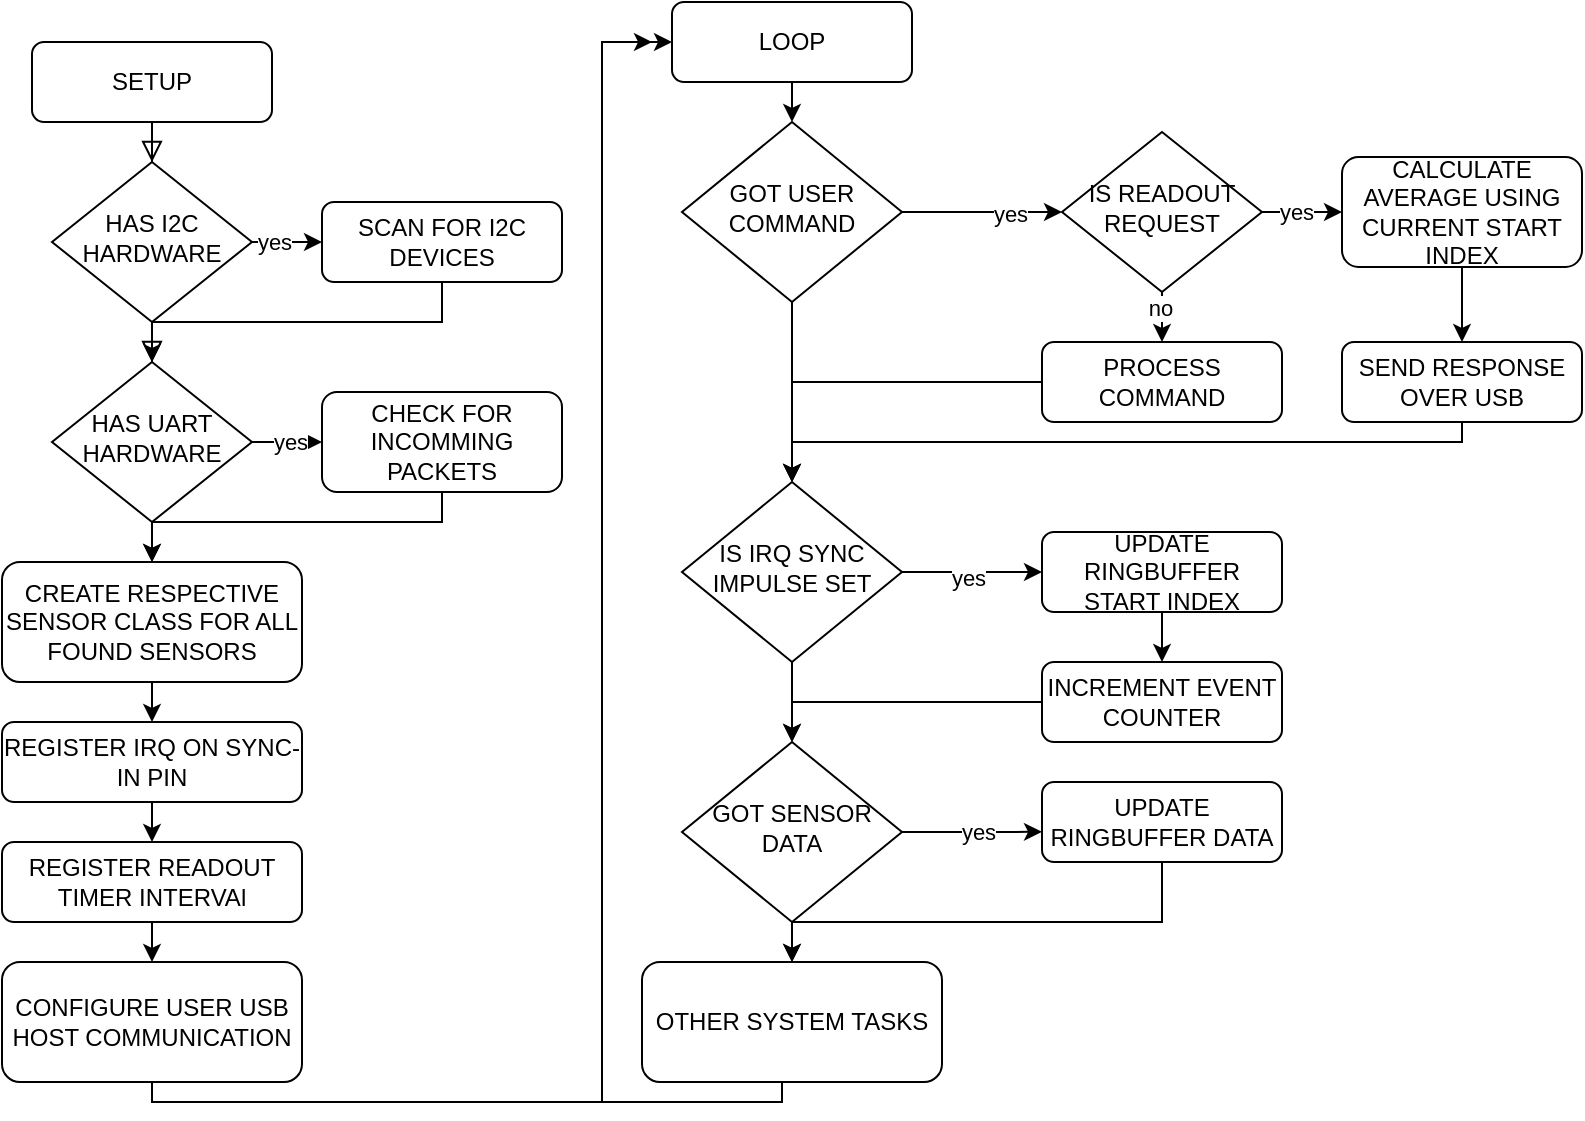 <mxfile version="22.1.2" type="device">
  <diagram id="C5RBs43oDa-KdzZeNtuy" name="Page-1">
    <mxGraphModel dx="1368" dy="887" grid="1" gridSize="10" guides="1" tooltips="1" connect="1" arrows="1" fold="1" page="1" pageScale="1" pageWidth="827" pageHeight="1169" math="0" shadow="0">
      <root>
        <mxCell id="WIyWlLk6GJQsqaUBKTNV-0" />
        <mxCell id="WIyWlLk6GJQsqaUBKTNV-1" parent="WIyWlLk6GJQsqaUBKTNV-0" />
        <mxCell id="WIyWlLk6GJQsqaUBKTNV-2" value="" style="rounded=0;html=1;jettySize=auto;orthogonalLoop=1;fontSize=11;endArrow=block;endFill=0;endSize=8;strokeWidth=1;shadow=0;labelBackgroundColor=none;edgeStyle=orthogonalEdgeStyle;" parent="WIyWlLk6GJQsqaUBKTNV-1" source="WIyWlLk6GJQsqaUBKTNV-3" target="WIyWlLk6GJQsqaUBKTNV-6" edge="1">
          <mxGeometry relative="1" as="geometry" />
        </mxCell>
        <mxCell id="WIyWlLk6GJQsqaUBKTNV-3" value="SETUP" style="rounded=1;whiteSpace=wrap;html=1;fontSize=12;glass=0;strokeWidth=1;shadow=0;" parent="WIyWlLk6GJQsqaUBKTNV-1" vertex="1">
          <mxGeometry x="15" y="30" width="120" height="40" as="geometry" />
        </mxCell>
        <mxCell id="WIyWlLk6GJQsqaUBKTNV-4" value="" style="rounded=0;html=1;jettySize=auto;orthogonalLoop=1;fontSize=11;endArrow=block;endFill=0;endSize=8;strokeWidth=1;shadow=0;labelBackgroundColor=none;edgeStyle=orthogonalEdgeStyle;" parent="WIyWlLk6GJQsqaUBKTNV-1" source="WIyWlLk6GJQsqaUBKTNV-6" target="WIyWlLk6GJQsqaUBKTNV-10" edge="1">
          <mxGeometry y="20" relative="1" as="geometry">
            <mxPoint as="offset" />
          </mxGeometry>
        </mxCell>
        <mxCell id="OVbXZq8pW4hZ0N6PtB5D-39" style="edgeStyle=orthogonalEdgeStyle;rounded=0;orthogonalLoop=1;jettySize=auto;html=1;exitX=1;exitY=0.5;exitDx=0;exitDy=0;entryX=0;entryY=0.5;entryDx=0;entryDy=0;" edge="1" parent="WIyWlLk6GJQsqaUBKTNV-1" source="WIyWlLk6GJQsqaUBKTNV-6" target="WIyWlLk6GJQsqaUBKTNV-7">
          <mxGeometry relative="1" as="geometry" />
        </mxCell>
        <mxCell id="OVbXZq8pW4hZ0N6PtB5D-40" value="yes" style="edgeLabel;html=1;align=center;verticalAlign=middle;resizable=0;points=[];" vertex="1" connectable="0" parent="OVbXZq8pW4hZ0N6PtB5D-39">
          <mxGeometry x="-0.389" relative="1" as="geometry">
            <mxPoint as="offset" />
          </mxGeometry>
        </mxCell>
        <mxCell id="WIyWlLk6GJQsqaUBKTNV-6" value="HAS I2C HARDWARE" style="rhombus;whiteSpace=wrap;html=1;shadow=0;fontFamily=Helvetica;fontSize=12;align=center;strokeWidth=1;spacing=6;spacingTop=-4;" parent="WIyWlLk6GJQsqaUBKTNV-1" vertex="1">
          <mxGeometry x="25" y="90" width="100" height="80" as="geometry" />
        </mxCell>
        <mxCell id="OVbXZq8pW4hZ0N6PtB5D-1" style="edgeStyle=orthogonalEdgeStyle;rounded=0;orthogonalLoop=1;jettySize=auto;html=1;exitX=0.5;exitY=1;exitDx=0;exitDy=0;entryX=0.5;entryY=0;entryDx=0;entryDy=0;" edge="1" parent="WIyWlLk6GJQsqaUBKTNV-1" source="WIyWlLk6GJQsqaUBKTNV-7" target="WIyWlLk6GJQsqaUBKTNV-10">
          <mxGeometry relative="1" as="geometry" />
        </mxCell>
        <mxCell id="WIyWlLk6GJQsqaUBKTNV-7" value="SCAN FOR I2C DEVICES" style="rounded=1;whiteSpace=wrap;html=1;fontSize=12;glass=0;strokeWidth=1;shadow=0;" parent="WIyWlLk6GJQsqaUBKTNV-1" vertex="1">
          <mxGeometry x="160" y="110" width="120" height="40" as="geometry" />
        </mxCell>
        <mxCell id="OVbXZq8pW4hZ0N6PtB5D-5" style="edgeStyle=orthogonalEdgeStyle;rounded=0;orthogonalLoop=1;jettySize=auto;html=1;exitX=0.5;exitY=1;exitDx=0;exitDy=0;entryX=0.5;entryY=0;entryDx=0;entryDy=0;" edge="1" parent="WIyWlLk6GJQsqaUBKTNV-1" source="WIyWlLk6GJQsqaUBKTNV-10" target="WIyWlLk6GJQsqaUBKTNV-11">
          <mxGeometry relative="1" as="geometry" />
        </mxCell>
        <mxCell id="OVbXZq8pW4hZ0N6PtB5D-37" style="edgeStyle=orthogonalEdgeStyle;rounded=0;orthogonalLoop=1;jettySize=auto;html=1;exitX=1;exitY=0.5;exitDx=0;exitDy=0;entryX=0;entryY=0.5;entryDx=0;entryDy=0;" edge="1" parent="WIyWlLk6GJQsqaUBKTNV-1" source="WIyWlLk6GJQsqaUBKTNV-10" target="WIyWlLk6GJQsqaUBKTNV-12">
          <mxGeometry relative="1" as="geometry" />
        </mxCell>
        <mxCell id="OVbXZq8pW4hZ0N6PtB5D-38" value="yes" style="edgeLabel;html=1;align=center;verticalAlign=middle;resizable=0;points=[];" vertex="1" connectable="0" parent="OVbXZq8pW4hZ0N6PtB5D-37">
          <mxGeometry x="0.091" relative="1" as="geometry">
            <mxPoint as="offset" />
          </mxGeometry>
        </mxCell>
        <mxCell id="WIyWlLk6GJQsqaUBKTNV-10" value="HAS UART&lt;br&gt;HARDWARE" style="rhombus;whiteSpace=wrap;html=1;shadow=0;fontFamily=Helvetica;fontSize=12;align=center;strokeWidth=1;spacing=6;spacingTop=-4;" parent="WIyWlLk6GJQsqaUBKTNV-1" vertex="1">
          <mxGeometry x="25" y="190" width="100" height="80" as="geometry" />
        </mxCell>
        <mxCell id="OVbXZq8pW4hZ0N6PtB5D-9" style="edgeStyle=orthogonalEdgeStyle;rounded=0;orthogonalLoop=1;jettySize=auto;html=1;exitX=0.5;exitY=1;exitDx=0;exitDy=0;entryX=0.5;entryY=0;entryDx=0;entryDy=0;" edge="1" parent="WIyWlLk6GJQsqaUBKTNV-1" source="WIyWlLk6GJQsqaUBKTNV-11" target="OVbXZq8pW4hZ0N6PtB5D-8">
          <mxGeometry relative="1" as="geometry" />
        </mxCell>
        <mxCell id="WIyWlLk6GJQsqaUBKTNV-11" value="CREATE&amp;nbsp;RESPECTIVE SENSOR CLASS FOR ALL FOUND SENSORS" style="rounded=1;whiteSpace=wrap;html=1;fontSize=12;glass=0;strokeWidth=1;shadow=0;" parent="WIyWlLk6GJQsqaUBKTNV-1" vertex="1">
          <mxGeometry y="290" width="150" height="60" as="geometry" />
        </mxCell>
        <mxCell id="OVbXZq8pW4hZ0N6PtB5D-3" style="edgeStyle=orthogonalEdgeStyle;rounded=0;orthogonalLoop=1;jettySize=auto;html=1;exitX=0.5;exitY=1;exitDx=0;exitDy=0;entryX=0.5;entryY=0;entryDx=0;entryDy=0;" edge="1" parent="WIyWlLk6GJQsqaUBKTNV-1" source="WIyWlLk6GJQsqaUBKTNV-12" target="WIyWlLk6GJQsqaUBKTNV-11">
          <mxGeometry relative="1" as="geometry">
            <Array as="points">
              <mxPoint x="220" y="270" />
              <mxPoint x="75" y="270" />
            </Array>
          </mxGeometry>
        </mxCell>
        <mxCell id="WIyWlLk6GJQsqaUBKTNV-12" value="CHECK FOR INCOMMING PACKETS" style="rounded=1;whiteSpace=wrap;html=1;fontSize=12;glass=0;strokeWidth=1;shadow=0;" parent="WIyWlLk6GJQsqaUBKTNV-1" vertex="1">
          <mxGeometry x="160" y="205" width="120" height="50" as="geometry" />
        </mxCell>
        <mxCell id="OVbXZq8pW4hZ0N6PtB5D-25" style="edgeStyle=orthogonalEdgeStyle;rounded=0;orthogonalLoop=1;jettySize=auto;html=1;exitX=0.5;exitY=1;exitDx=0;exitDy=0;entryX=0.5;entryY=0;entryDx=0;entryDy=0;" edge="1" parent="WIyWlLk6GJQsqaUBKTNV-1" source="OVbXZq8pW4hZ0N6PtB5D-6" target="OVbXZq8pW4hZ0N6PtB5D-7">
          <mxGeometry relative="1" as="geometry" />
        </mxCell>
        <mxCell id="OVbXZq8pW4hZ0N6PtB5D-6" value="LOOP" style="rounded=1;whiteSpace=wrap;html=1;fontSize=12;glass=0;strokeWidth=1;shadow=0;" vertex="1" parent="WIyWlLk6GJQsqaUBKTNV-1">
          <mxGeometry x="335" y="10" width="120" height="40" as="geometry" />
        </mxCell>
        <mxCell id="OVbXZq8pW4hZ0N6PtB5D-23" style="edgeStyle=orthogonalEdgeStyle;rounded=0;orthogonalLoop=1;jettySize=auto;html=1;exitX=0.5;exitY=1;exitDx=0;exitDy=0;entryX=0.5;entryY=0;entryDx=0;entryDy=0;" edge="1" parent="WIyWlLk6GJQsqaUBKTNV-1" source="OVbXZq8pW4hZ0N6PtB5D-7" target="OVbXZq8pW4hZ0N6PtB5D-16">
          <mxGeometry relative="1" as="geometry" />
        </mxCell>
        <mxCell id="OVbXZq8pW4hZ0N6PtB5D-48" style="edgeStyle=orthogonalEdgeStyle;rounded=0;orthogonalLoop=1;jettySize=auto;html=1;exitX=1;exitY=0.5;exitDx=0;exitDy=0;entryX=0;entryY=0.5;entryDx=0;entryDy=0;" edge="1" parent="WIyWlLk6GJQsqaUBKTNV-1" source="OVbXZq8pW4hZ0N6PtB5D-7" target="OVbXZq8pW4hZ0N6PtB5D-47">
          <mxGeometry relative="1" as="geometry" />
        </mxCell>
        <mxCell id="OVbXZq8pW4hZ0N6PtB5D-49" value="yes" style="edgeLabel;html=1;align=center;verticalAlign=middle;resizable=0;points=[];" vertex="1" connectable="0" parent="OVbXZq8pW4hZ0N6PtB5D-48">
          <mxGeometry x="0.342" y="-1" relative="1" as="geometry">
            <mxPoint as="offset" />
          </mxGeometry>
        </mxCell>
        <mxCell id="OVbXZq8pW4hZ0N6PtB5D-7" value="GOT USER COMMAND" style="rhombus;whiteSpace=wrap;html=1;shadow=0;fontFamily=Helvetica;fontSize=12;align=center;strokeWidth=1;spacing=6;spacingTop=-4;" vertex="1" parent="WIyWlLk6GJQsqaUBKTNV-1">
          <mxGeometry x="340" y="70" width="110" height="90" as="geometry" />
        </mxCell>
        <mxCell id="OVbXZq8pW4hZ0N6PtB5D-69" style="edgeStyle=orthogonalEdgeStyle;rounded=0;orthogonalLoop=1;jettySize=auto;html=1;exitX=0.5;exitY=1;exitDx=0;exitDy=0;entryX=0.5;entryY=0;entryDx=0;entryDy=0;" edge="1" parent="WIyWlLk6GJQsqaUBKTNV-1" source="OVbXZq8pW4hZ0N6PtB5D-8" target="OVbXZq8pW4hZ0N6PtB5D-68">
          <mxGeometry relative="1" as="geometry" />
        </mxCell>
        <mxCell id="OVbXZq8pW4hZ0N6PtB5D-8" value="REGISTER IRQ ON SYNC-IN PIN" style="rounded=1;whiteSpace=wrap;html=1;fontSize=12;glass=0;strokeWidth=1;shadow=0;" vertex="1" parent="WIyWlLk6GJQsqaUBKTNV-1">
          <mxGeometry y="370" width="150" height="40" as="geometry" />
        </mxCell>
        <mxCell id="OVbXZq8pW4hZ0N6PtB5D-14" style="edgeStyle=orthogonalEdgeStyle;rounded=0;orthogonalLoop=1;jettySize=auto;html=1;exitX=0.5;exitY=1;exitDx=0;exitDy=0;entryX=0;entryY=0.5;entryDx=0;entryDy=0;" edge="1" parent="WIyWlLk6GJQsqaUBKTNV-1" source="OVbXZq8pW4hZ0N6PtB5D-12" target="OVbXZq8pW4hZ0N6PtB5D-6">
          <mxGeometry relative="1" as="geometry">
            <Array as="points">
              <mxPoint x="75" y="560" />
              <mxPoint x="300" y="560" />
              <mxPoint x="300" y="30" />
            </Array>
          </mxGeometry>
        </mxCell>
        <mxCell id="OVbXZq8pW4hZ0N6PtB5D-12" value="CONFIGURE USER USB HOST COMMUNICATION" style="rounded=1;whiteSpace=wrap;html=1;fontSize=12;glass=0;strokeWidth=1;shadow=0;" vertex="1" parent="WIyWlLk6GJQsqaUBKTNV-1">
          <mxGeometry y="490" width="150" height="60" as="geometry" />
        </mxCell>
        <mxCell id="OVbXZq8pW4hZ0N6PtB5D-22" style="edgeStyle=orthogonalEdgeStyle;rounded=0;orthogonalLoop=1;jettySize=auto;html=1;exitX=0.5;exitY=1;exitDx=0;exitDy=0;entryX=0.5;entryY=0;entryDx=0;entryDy=0;" edge="1" parent="WIyWlLk6GJQsqaUBKTNV-1" source="OVbXZq8pW4hZ0N6PtB5D-16" target="OVbXZq8pW4hZ0N6PtB5D-17">
          <mxGeometry relative="1" as="geometry" />
        </mxCell>
        <mxCell id="OVbXZq8pW4hZ0N6PtB5D-31" style="edgeStyle=orthogonalEdgeStyle;rounded=0;orthogonalLoop=1;jettySize=auto;html=1;exitX=1;exitY=0.5;exitDx=0;exitDy=0;entryX=0;entryY=0.5;entryDx=0;entryDy=0;" edge="1" parent="WIyWlLk6GJQsqaUBKTNV-1" source="OVbXZq8pW4hZ0N6PtB5D-16" target="OVbXZq8pW4hZ0N6PtB5D-30">
          <mxGeometry relative="1" as="geometry" />
        </mxCell>
        <mxCell id="OVbXZq8pW4hZ0N6PtB5D-35" value="yes" style="edgeLabel;html=1;align=center;verticalAlign=middle;resizable=0;points=[];" vertex="1" connectable="0" parent="OVbXZq8pW4hZ0N6PtB5D-31">
          <mxGeometry x="-0.067" y="-3" relative="1" as="geometry">
            <mxPoint as="offset" />
          </mxGeometry>
        </mxCell>
        <mxCell id="OVbXZq8pW4hZ0N6PtB5D-16" value="IS IRQ SYNC&lt;br&gt;IMPULSE SET" style="rhombus;whiteSpace=wrap;html=1;shadow=0;fontFamily=Helvetica;fontSize=12;align=center;strokeWidth=1;spacing=6;spacingTop=-4;" vertex="1" parent="WIyWlLk6GJQsqaUBKTNV-1">
          <mxGeometry x="340" y="250" width="110" height="90" as="geometry" />
        </mxCell>
        <mxCell id="OVbXZq8pW4hZ0N6PtB5D-21" style="edgeStyle=orthogonalEdgeStyle;rounded=0;orthogonalLoop=1;jettySize=auto;html=1;exitX=0.5;exitY=1;exitDx=0;exitDy=0;" edge="1" parent="WIyWlLk6GJQsqaUBKTNV-1" source="OVbXZq8pW4hZ0N6PtB5D-17">
          <mxGeometry relative="1" as="geometry">
            <mxPoint x="395" y="490" as="targetPoint" />
          </mxGeometry>
        </mxCell>
        <mxCell id="OVbXZq8pW4hZ0N6PtB5D-17" value="GOT SENSOR DATA" style="rhombus;whiteSpace=wrap;html=1;shadow=0;fontFamily=Helvetica;fontSize=12;align=center;strokeWidth=1;spacing=6;spacingTop=-4;" vertex="1" parent="WIyWlLk6GJQsqaUBKTNV-1">
          <mxGeometry x="340" y="380" width="110" height="90" as="geometry" />
        </mxCell>
        <mxCell id="OVbXZq8pW4hZ0N6PtB5D-20" style="edgeStyle=orthogonalEdgeStyle;rounded=0;orthogonalLoop=1;jettySize=auto;html=1;exitX=0.5;exitY=1;exitDx=0;exitDy=0;entryX=0;entryY=0.5;entryDx=0;entryDy=0;" edge="1" parent="WIyWlLk6GJQsqaUBKTNV-1">
          <mxGeometry relative="1" as="geometry">
            <mxPoint x="385" y="540" as="sourcePoint" />
            <mxPoint x="325" y="30" as="targetPoint" />
            <Array as="points">
              <mxPoint x="390" y="540" />
              <mxPoint x="390" y="560" />
              <mxPoint x="300" y="560" />
              <mxPoint x="300" y="30" />
            </Array>
          </mxGeometry>
        </mxCell>
        <mxCell id="OVbXZq8pW4hZ0N6PtB5D-66" value="Text" style="edgeLabel;html=1;align=center;verticalAlign=middle;resizable=0;points=[];" vertex="1" connectable="0" parent="OVbXZq8pW4hZ0N6PtB5D-20">
          <mxGeometry x="-0.996" relative="1" as="geometry">
            <mxPoint as="offset" />
          </mxGeometry>
        </mxCell>
        <mxCell id="OVbXZq8pW4hZ0N6PtB5D-19" value="OTHER SYSTEM TASKS" style="rounded=1;whiteSpace=wrap;html=1;fontSize=12;glass=0;strokeWidth=1;shadow=0;" vertex="1" parent="WIyWlLk6GJQsqaUBKTNV-1">
          <mxGeometry x="320" y="490" width="150" height="60" as="geometry" />
        </mxCell>
        <mxCell id="OVbXZq8pW4hZ0N6PtB5D-67" style="edgeStyle=orthogonalEdgeStyle;rounded=0;orthogonalLoop=1;jettySize=auto;html=1;exitX=0.5;exitY=1;exitDx=0;exitDy=0;entryX=0.5;entryY=0;entryDx=0;entryDy=0;" edge="1" parent="WIyWlLk6GJQsqaUBKTNV-1" source="OVbXZq8pW4hZ0N6PtB5D-27" target="OVbXZq8pW4hZ0N6PtB5D-19">
          <mxGeometry relative="1" as="geometry">
            <Array as="points">
              <mxPoint x="580" y="470" />
              <mxPoint x="395" y="470" />
            </Array>
          </mxGeometry>
        </mxCell>
        <mxCell id="OVbXZq8pW4hZ0N6PtB5D-27" value="UPDATE RINGBUFFER DATA" style="rounded=1;whiteSpace=wrap;html=1;fontSize=12;glass=0;strokeWidth=1;shadow=0;" vertex="1" parent="WIyWlLk6GJQsqaUBKTNV-1">
          <mxGeometry x="520" y="400" width="120" height="40" as="geometry" />
        </mxCell>
        <mxCell id="OVbXZq8pW4hZ0N6PtB5D-34" style="edgeStyle=orthogonalEdgeStyle;rounded=0;orthogonalLoop=1;jettySize=auto;html=1;exitX=0.5;exitY=1;exitDx=0;exitDy=0;entryX=0.5;entryY=0;entryDx=0;entryDy=0;" edge="1" parent="WIyWlLk6GJQsqaUBKTNV-1" source="OVbXZq8pW4hZ0N6PtB5D-30" target="OVbXZq8pW4hZ0N6PtB5D-32">
          <mxGeometry relative="1" as="geometry" />
        </mxCell>
        <mxCell id="OVbXZq8pW4hZ0N6PtB5D-30" value="UPDATE RINGBUFFER START INDEX" style="rounded=1;whiteSpace=wrap;html=1;fontSize=12;glass=0;strokeWidth=1;shadow=0;" vertex="1" parent="WIyWlLk6GJQsqaUBKTNV-1">
          <mxGeometry x="520" y="275" width="120" height="40" as="geometry" />
        </mxCell>
        <mxCell id="OVbXZq8pW4hZ0N6PtB5D-44" style="edgeStyle=orthogonalEdgeStyle;rounded=0;orthogonalLoop=1;jettySize=auto;html=1;exitX=0;exitY=0.5;exitDx=0;exitDy=0;entryX=0.5;entryY=0;entryDx=0;entryDy=0;" edge="1" parent="WIyWlLk6GJQsqaUBKTNV-1" source="OVbXZq8pW4hZ0N6PtB5D-32" target="OVbXZq8pW4hZ0N6PtB5D-17">
          <mxGeometry relative="1" as="geometry" />
        </mxCell>
        <mxCell id="OVbXZq8pW4hZ0N6PtB5D-32" value="INCREMENT EVENT COUNTER" style="rounded=1;whiteSpace=wrap;html=1;fontSize=12;glass=0;strokeWidth=1;shadow=0;" vertex="1" parent="WIyWlLk6GJQsqaUBKTNV-1">
          <mxGeometry x="520" y="340" width="120" height="40" as="geometry" />
        </mxCell>
        <mxCell id="OVbXZq8pW4hZ0N6PtB5D-42" style="edgeStyle=orthogonalEdgeStyle;rounded=0;orthogonalLoop=1;jettySize=auto;html=1;exitX=1;exitY=0.5;exitDx=0;exitDy=0;entryX=0;entryY=0.623;entryDx=0;entryDy=0;entryPerimeter=0;" edge="1" parent="WIyWlLk6GJQsqaUBKTNV-1" source="OVbXZq8pW4hZ0N6PtB5D-17" target="OVbXZq8pW4hZ0N6PtB5D-27">
          <mxGeometry relative="1" as="geometry" />
        </mxCell>
        <mxCell id="OVbXZq8pW4hZ0N6PtB5D-43" value="yes" style="edgeLabel;html=1;align=center;verticalAlign=middle;resizable=0;points=[];" vertex="1" connectable="0" parent="OVbXZq8pW4hZ0N6PtB5D-42">
          <mxGeometry x="0.076" relative="1" as="geometry">
            <mxPoint as="offset" />
          </mxGeometry>
        </mxCell>
        <mxCell id="OVbXZq8pW4hZ0N6PtB5D-53" style="edgeStyle=orthogonalEdgeStyle;rounded=0;orthogonalLoop=1;jettySize=auto;html=1;exitX=0.5;exitY=1;exitDx=0;exitDy=0;entryX=0.5;entryY=0;entryDx=0;entryDy=0;" edge="1" parent="WIyWlLk6GJQsqaUBKTNV-1" source="OVbXZq8pW4hZ0N6PtB5D-47" target="OVbXZq8pW4hZ0N6PtB5D-50">
          <mxGeometry relative="1" as="geometry" />
        </mxCell>
        <mxCell id="OVbXZq8pW4hZ0N6PtB5D-54" value="no" style="edgeLabel;html=1;align=center;verticalAlign=middle;resizable=0;points=[];" vertex="1" connectable="0" parent="OVbXZq8pW4hZ0N6PtB5D-53">
          <mxGeometry x="-0.387" y="-1" relative="1" as="geometry">
            <mxPoint as="offset" />
          </mxGeometry>
        </mxCell>
        <mxCell id="OVbXZq8pW4hZ0N6PtB5D-57" style="edgeStyle=orthogonalEdgeStyle;rounded=0;orthogonalLoop=1;jettySize=auto;html=1;exitX=1;exitY=0.5;exitDx=0;exitDy=0;entryX=0;entryY=0.5;entryDx=0;entryDy=0;" edge="1" parent="WIyWlLk6GJQsqaUBKTNV-1" source="OVbXZq8pW4hZ0N6PtB5D-47" target="OVbXZq8pW4hZ0N6PtB5D-56">
          <mxGeometry relative="1" as="geometry" />
        </mxCell>
        <mxCell id="OVbXZq8pW4hZ0N6PtB5D-58" value="yes" style="edgeLabel;html=1;align=center;verticalAlign=middle;resizable=0;points=[];" vertex="1" connectable="0" parent="OVbXZq8pW4hZ0N6PtB5D-57">
          <mxGeometry x="-0.181" relative="1" as="geometry">
            <mxPoint as="offset" />
          </mxGeometry>
        </mxCell>
        <mxCell id="OVbXZq8pW4hZ0N6PtB5D-47" value="IS READOUT REQUEST" style="rhombus;whiteSpace=wrap;html=1;shadow=0;fontFamily=Helvetica;fontSize=12;align=center;strokeWidth=1;spacing=6;spacingTop=-4;" vertex="1" parent="WIyWlLk6GJQsqaUBKTNV-1">
          <mxGeometry x="530" y="75" width="100" height="80" as="geometry" />
        </mxCell>
        <mxCell id="OVbXZq8pW4hZ0N6PtB5D-55" style="edgeStyle=orthogonalEdgeStyle;rounded=0;orthogonalLoop=1;jettySize=auto;html=1;exitX=0;exitY=0.5;exitDx=0;exitDy=0;entryX=0.5;entryY=0;entryDx=0;entryDy=0;" edge="1" parent="WIyWlLk6GJQsqaUBKTNV-1" source="OVbXZq8pW4hZ0N6PtB5D-50" target="OVbXZq8pW4hZ0N6PtB5D-16">
          <mxGeometry relative="1" as="geometry">
            <Array as="points">
              <mxPoint x="395" y="200" />
            </Array>
          </mxGeometry>
        </mxCell>
        <mxCell id="OVbXZq8pW4hZ0N6PtB5D-50" value="PROCESS COMMAND" style="rounded=1;whiteSpace=wrap;html=1;fontSize=12;glass=0;strokeWidth=1;shadow=0;" vertex="1" parent="WIyWlLk6GJQsqaUBKTNV-1">
          <mxGeometry x="520" y="180" width="120" height="40" as="geometry" />
        </mxCell>
        <mxCell id="OVbXZq8pW4hZ0N6PtB5D-60" style="edgeStyle=orthogonalEdgeStyle;rounded=0;orthogonalLoop=1;jettySize=auto;html=1;exitX=0.5;exitY=1;exitDx=0;exitDy=0;entryX=0.5;entryY=0;entryDx=0;entryDy=0;" edge="1" parent="WIyWlLk6GJQsqaUBKTNV-1" source="OVbXZq8pW4hZ0N6PtB5D-56" target="OVbXZq8pW4hZ0N6PtB5D-59">
          <mxGeometry relative="1" as="geometry" />
        </mxCell>
        <mxCell id="OVbXZq8pW4hZ0N6PtB5D-56" value="CALCULATE AVERAGE USING CURRENT START INDEX" style="rounded=1;whiteSpace=wrap;html=1;fontSize=12;glass=0;strokeWidth=1;shadow=0;" vertex="1" parent="WIyWlLk6GJQsqaUBKTNV-1">
          <mxGeometry x="670" y="87.5" width="120" height="55" as="geometry" />
        </mxCell>
        <mxCell id="OVbXZq8pW4hZ0N6PtB5D-62" style="edgeStyle=orthogonalEdgeStyle;rounded=0;orthogonalLoop=1;jettySize=auto;html=1;exitX=0.5;exitY=1;exitDx=0;exitDy=0;entryX=0.5;entryY=0;entryDx=0;entryDy=0;" edge="1" parent="WIyWlLk6GJQsqaUBKTNV-1" source="OVbXZq8pW4hZ0N6PtB5D-59" target="OVbXZq8pW4hZ0N6PtB5D-16">
          <mxGeometry relative="1" as="geometry">
            <Array as="points">
              <mxPoint x="730" y="230" />
              <mxPoint x="395" y="230" />
            </Array>
          </mxGeometry>
        </mxCell>
        <mxCell id="OVbXZq8pW4hZ0N6PtB5D-59" value="SEND RESPONSE OVER USB" style="rounded=1;whiteSpace=wrap;html=1;fontSize=12;glass=0;strokeWidth=1;shadow=0;" vertex="1" parent="WIyWlLk6GJQsqaUBKTNV-1">
          <mxGeometry x="670" y="180" width="120" height="40" as="geometry" />
        </mxCell>
        <mxCell id="OVbXZq8pW4hZ0N6PtB5D-70" style="edgeStyle=orthogonalEdgeStyle;rounded=0;orthogonalLoop=1;jettySize=auto;html=1;exitX=0.5;exitY=1;exitDx=0;exitDy=0;entryX=0.5;entryY=0;entryDx=0;entryDy=0;" edge="1" parent="WIyWlLk6GJQsqaUBKTNV-1" source="OVbXZq8pW4hZ0N6PtB5D-68" target="OVbXZq8pW4hZ0N6PtB5D-12">
          <mxGeometry relative="1" as="geometry" />
        </mxCell>
        <mxCell id="OVbXZq8pW4hZ0N6PtB5D-68" value="REGISTER READOUT&lt;br&gt;TIMER INTERVAl" style="rounded=1;whiteSpace=wrap;html=1;fontSize=12;glass=0;strokeWidth=1;shadow=0;" vertex="1" parent="WIyWlLk6GJQsqaUBKTNV-1">
          <mxGeometry y="430" width="150" height="40" as="geometry" />
        </mxCell>
      </root>
    </mxGraphModel>
  </diagram>
</mxfile>
